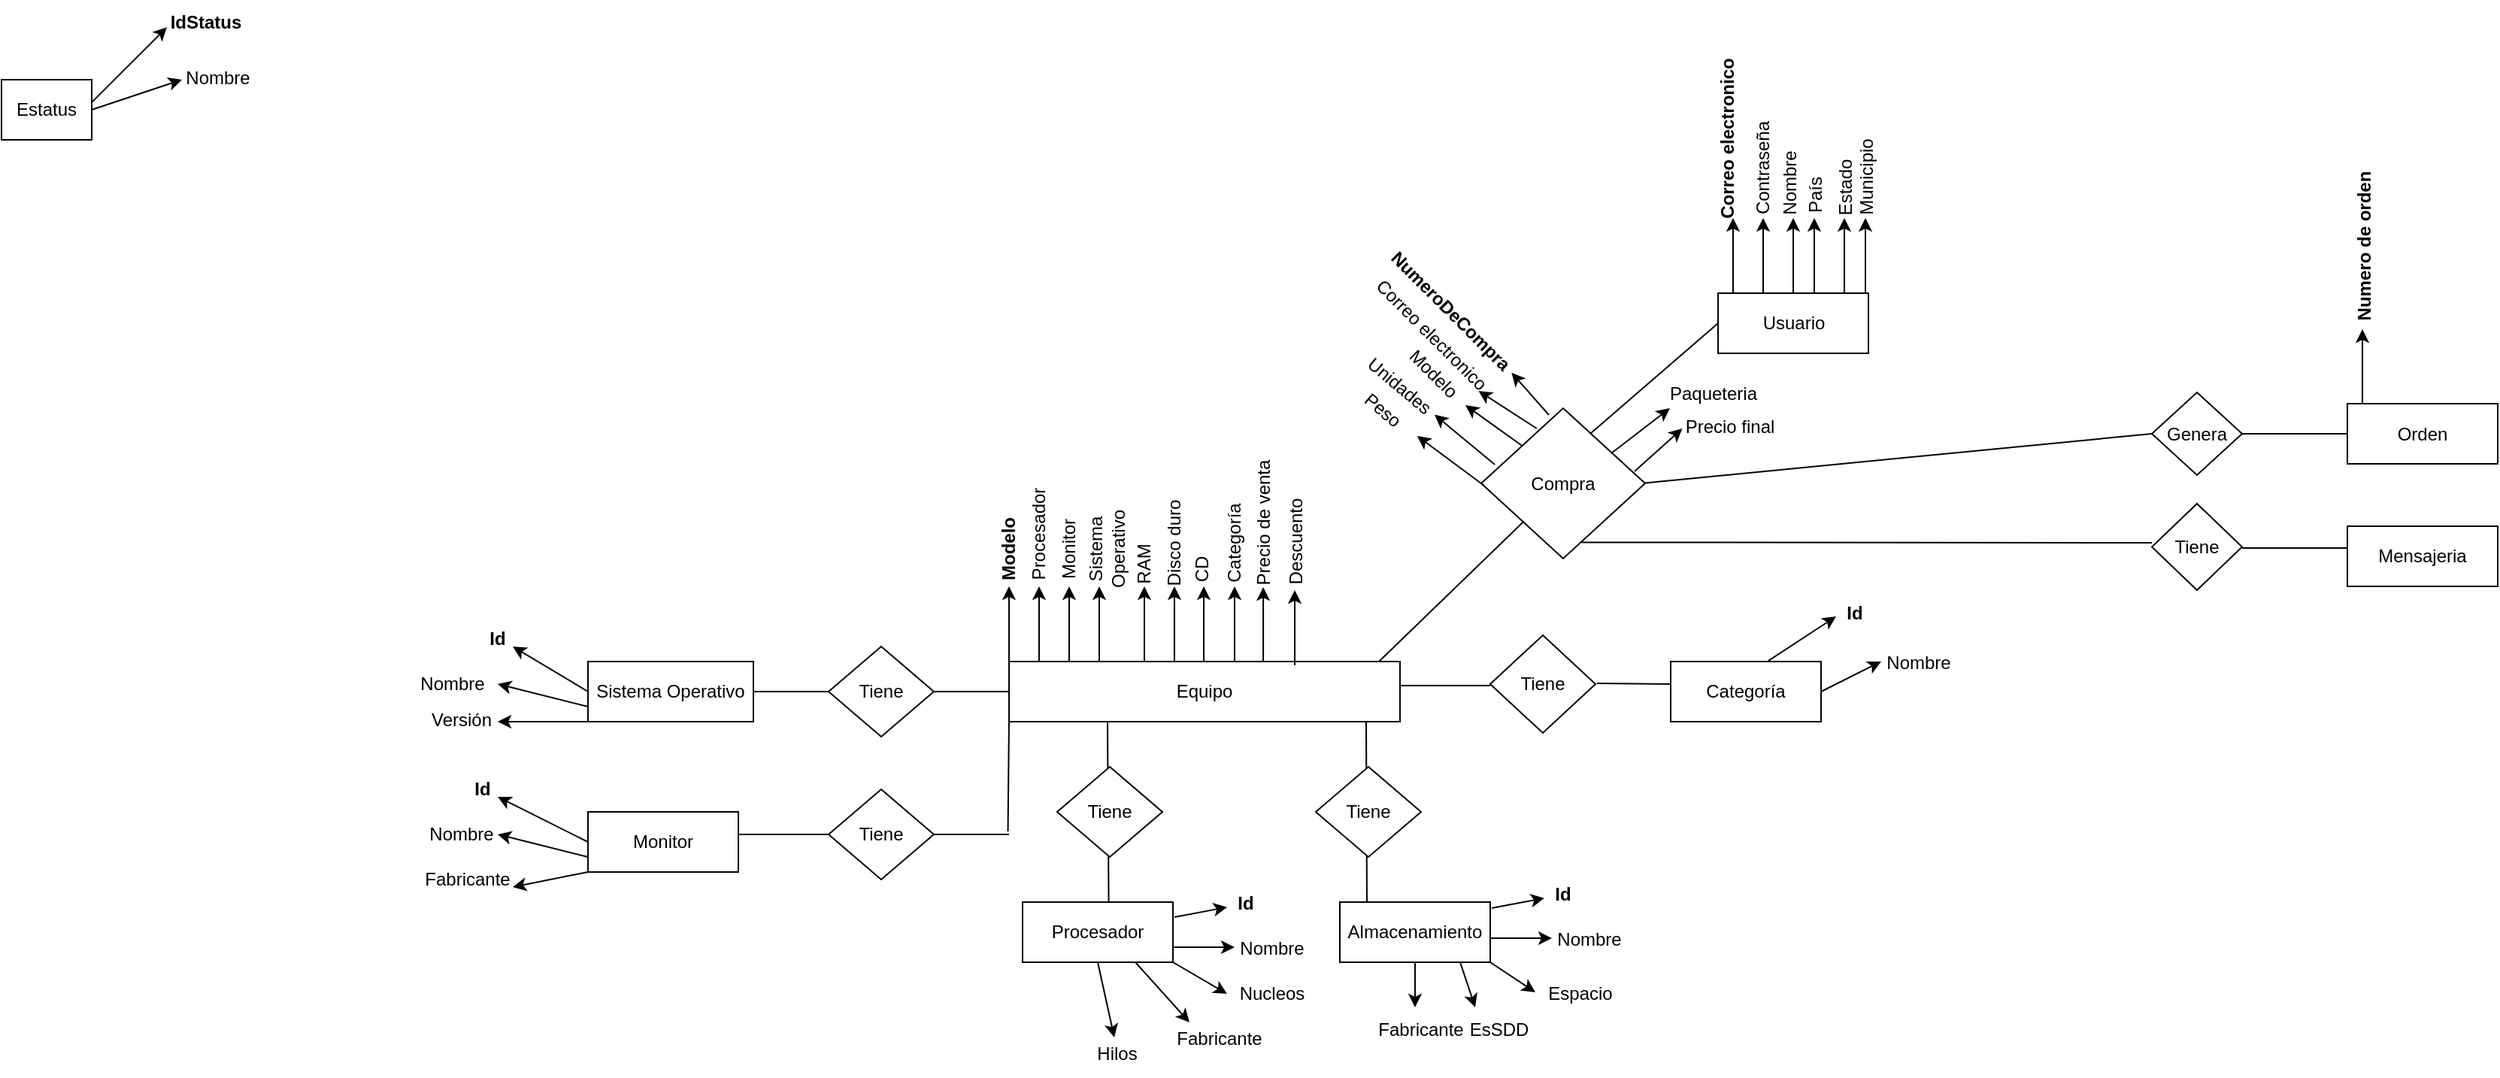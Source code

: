 <mxfile version="21.6.9" type="github">
  <diagram name="Página-1" id="P2A4Sfra9en7qMQ8whSB">
    <mxGraphModel dx="1699" dy="1650" grid="1" gridSize="10" guides="1" tooltips="1" connect="1" arrows="1" fold="1" page="1" pageScale="1" pageWidth="827" pageHeight="1169" math="0" shadow="0">
      <root>
        <mxCell id="0" />
        <mxCell id="1" parent="0" />
        <mxCell id="1OxhSHy_IJ5MPEiyYSiC-64" value="" style="endArrow=none;html=1;rounded=0;entryX=0;entryY=1;entryDx=0;entryDy=0;exitX=0.573;exitY=-0.01;exitDx=0;exitDy=0;exitPerimeter=0;" edge="1" parent="1" source="1OxhSHy_IJ5MPEiyYSiC-10">
          <mxGeometry relative="1" as="geometry">
            <mxPoint x="204.5" y="263" as="sourcePoint" />
            <mxPoint x="205.5" y="190" as="targetPoint" />
          </mxGeometry>
        </mxCell>
        <mxCell id="1OxhSHy_IJ5MPEiyYSiC-21" value="Tiene" style="rhombus;whiteSpace=wrap;html=1;" vertex="1" parent="1">
          <mxGeometry x="172" y="220" width="70" height="60" as="geometry" />
        </mxCell>
        <mxCell id="1OxhSHy_IJ5MPEiyYSiC-46" value="" style="line;strokeWidth=1;rotatable=0;dashed=0;labelPosition=right;align=left;verticalAlign=middle;spacingTop=0;spacingLeft=6;points=[];portConstraint=eastwest;" vertex="1" parent="1">
          <mxGeometry x="-40" y="260" width="180" height="10" as="geometry" />
        </mxCell>
        <mxCell id="1OxhSHy_IJ5MPEiyYSiC-36" value="" style="line;strokeWidth=1;rotatable=0;dashed=0;labelPosition=right;align=left;verticalAlign=middle;spacingTop=0;spacingLeft=6;points=[];portConstraint=eastwest;" vertex="1" parent="1">
          <mxGeometry x="-30" y="165" width="170" height="10" as="geometry" />
        </mxCell>
        <mxCell id="b9UUQTRulLSF2tCJGkN0-4" value="Tiene" style="rhombus;whiteSpace=wrap;html=1;" parent="1" vertex="1">
          <mxGeometry x="460" y="132.5" width="70" height="65" as="geometry" />
        </mxCell>
        <mxCell id="1OxhSHy_IJ5MPEiyYSiC-4" value="Equipo" style="whiteSpace=wrap;html=1;align=center;" vertex="1" parent="1">
          <mxGeometry x="140" y="150" width="260" height="40" as="geometry" />
        </mxCell>
        <mxCell id="1OxhSHy_IJ5MPEiyYSiC-7" value="" style="endArrow=classic;html=1;rounded=0;" edge="1" parent="1">
          <mxGeometry width="50" height="50" relative="1" as="geometry">
            <mxPoint x="140" y="150" as="sourcePoint" />
            <mxPoint x="140" y="100" as="targetPoint" />
          </mxGeometry>
        </mxCell>
        <mxCell id="1OxhSHy_IJ5MPEiyYSiC-8" value="Modelo" style="text;html=1;strokeColor=none;fillColor=none;align=center;verticalAlign=middle;whiteSpace=wrap;rounded=0;rotation=-90;fontStyle=1" vertex="1" parent="1">
          <mxGeometry x="110" y="60" width="60" height="30" as="geometry" />
        </mxCell>
        <mxCell id="1OxhSHy_IJ5MPEiyYSiC-10" value="Procesador" style="whiteSpace=wrap;html=1;align=center;" vertex="1" parent="1">
          <mxGeometry x="149" y="310" width="100" height="40" as="geometry" />
        </mxCell>
        <mxCell id="1OxhSHy_IJ5MPEiyYSiC-13" value="" style="endArrow=classic;html=1;rounded=0;" edge="1" parent="1" target="1OxhSHy_IJ5MPEiyYSiC-17">
          <mxGeometry width="50" height="50" relative="1" as="geometry">
            <mxPoint x="250" y="320" as="sourcePoint" />
            <mxPoint x="290" y="290" as="targetPoint" />
          </mxGeometry>
        </mxCell>
        <mxCell id="1OxhSHy_IJ5MPEiyYSiC-15" value="" style="endArrow=classic;html=1;rounded=0;" edge="1" parent="1">
          <mxGeometry width="50" height="50" relative="1" as="geometry">
            <mxPoint x="160" y="150" as="sourcePoint" />
            <mxPoint x="160" y="100" as="targetPoint" />
          </mxGeometry>
        </mxCell>
        <mxCell id="1OxhSHy_IJ5MPEiyYSiC-16" value="Procesador" style="text;html=1;strokeColor=none;fillColor=none;align=center;verticalAlign=middle;whiteSpace=wrap;rounded=0;rotation=-90;" vertex="1" parent="1">
          <mxGeometry x="130" y="50" width="60" height="30" as="geometry" />
        </mxCell>
        <mxCell id="1OxhSHy_IJ5MPEiyYSiC-17" value="Id" style="text;html=1;strokeColor=none;fillColor=none;align=center;verticalAlign=middle;whiteSpace=wrap;rounded=0;fontStyle=1" vertex="1" parent="1">
          <mxGeometry x="285" y="296" width="25" height="30" as="geometry" />
        </mxCell>
        <mxCell id="1OxhSHy_IJ5MPEiyYSiC-18" value="" style="endArrow=classic;html=1;rounded=0;exitX=1;exitY=0.75;exitDx=0;exitDy=0;" edge="1" parent="1" source="1OxhSHy_IJ5MPEiyYSiC-10">
          <mxGeometry width="50" height="50" relative="1" as="geometry">
            <mxPoint x="340" y="320" as="sourcePoint" />
            <mxPoint x="290" y="340" as="targetPoint" />
          </mxGeometry>
        </mxCell>
        <mxCell id="1OxhSHy_IJ5MPEiyYSiC-19" value="Nombre" style="text;html=1;strokeColor=none;fillColor=none;align=center;verticalAlign=middle;whiteSpace=wrap;rounded=0;" vertex="1" parent="1">
          <mxGeometry x="285" y="326" width="60" height="30" as="geometry" />
        </mxCell>
        <mxCell id="1OxhSHy_IJ5MPEiyYSiC-25" value="Sistema Operativo" style="whiteSpace=wrap;html=1;align=center;" vertex="1" parent="1">
          <mxGeometry x="-140" y="150" width="110" height="40" as="geometry" />
        </mxCell>
        <mxCell id="1OxhSHy_IJ5MPEiyYSiC-26" value="Tiene" style="rhombus;whiteSpace=wrap;html=1;" vertex="1" parent="1">
          <mxGeometry x="20" y="140" width="70" height="60" as="geometry" />
        </mxCell>
        <mxCell id="1OxhSHy_IJ5MPEiyYSiC-27" value="Tiene" style="rhombus;whiteSpace=wrap;html=1;" vertex="1" parent="1">
          <mxGeometry x="20" y="235" width="70" height="60" as="geometry" />
        </mxCell>
        <mxCell id="1OxhSHy_IJ5MPEiyYSiC-28" value="Monitor" style="whiteSpace=wrap;html=1;align=center;" vertex="1" parent="1">
          <mxGeometry x="-140" y="250" width="100" height="40" as="geometry" />
        </mxCell>
        <mxCell id="1OxhSHy_IJ5MPEiyYSiC-33" value="" style="endArrow=classic;html=1;rounded=0;exitX=0;exitY=0.5;exitDx=0;exitDy=0;" edge="1" parent="1" source="1OxhSHy_IJ5MPEiyYSiC-25">
          <mxGeometry width="50" height="50" relative="1" as="geometry">
            <mxPoint x="-200" y="180" as="sourcePoint" />
            <mxPoint x="-190" y="140" as="targetPoint" />
          </mxGeometry>
        </mxCell>
        <mxCell id="1OxhSHy_IJ5MPEiyYSiC-37" value="Id" style="text;html=1;strokeColor=none;fillColor=none;align=center;verticalAlign=middle;whiteSpace=wrap;rounded=0;fontStyle=1" vertex="1" parent="1">
          <mxGeometry x="-230" y="120" width="60" height="30" as="geometry" />
        </mxCell>
        <mxCell id="1OxhSHy_IJ5MPEiyYSiC-38" value="" style="endArrow=classic;html=1;rounded=0;exitX=0;exitY=0.75;exitDx=0;exitDy=0;entryX=1;entryY=0.5;entryDx=0;entryDy=0;" edge="1" parent="1" source="1OxhSHy_IJ5MPEiyYSiC-25" target="1OxhSHy_IJ5MPEiyYSiC-39">
          <mxGeometry width="50" height="50" relative="1" as="geometry">
            <mxPoint x="150" y="160" as="sourcePoint" />
            <mxPoint x="-200" y="170" as="targetPoint" />
          </mxGeometry>
        </mxCell>
        <mxCell id="1OxhSHy_IJ5MPEiyYSiC-39" value="Nombre" style="text;html=1;strokeColor=none;fillColor=none;align=center;verticalAlign=middle;whiteSpace=wrap;rounded=0;" vertex="1" parent="1">
          <mxGeometry x="-260" y="150" width="60" height="30" as="geometry" />
        </mxCell>
        <mxCell id="1OxhSHy_IJ5MPEiyYSiC-40" value="" style="endArrow=classic;html=1;rounded=0;exitX=0;exitY=1;exitDx=0;exitDy=0;" edge="1" parent="1" source="1OxhSHy_IJ5MPEiyYSiC-25">
          <mxGeometry width="50" height="50" relative="1" as="geometry">
            <mxPoint x="-150" y="190" as="sourcePoint" />
            <mxPoint x="-200" y="190" as="targetPoint" />
          </mxGeometry>
        </mxCell>
        <mxCell id="1OxhSHy_IJ5MPEiyYSiC-41" value="&lt;br&gt;Versión" style="text;html=1;strokeColor=none;fillColor=none;align=center;verticalAlign=middle;whiteSpace=wrap;rounded=0;" vertex="1" parent="1">
          <mxGeometry x="-254" y="166" width="60" height="30" as="geometry" />
        </mxCell>
        <mxCell id="1OxhSHy_IJ5MPEiyYSiC-47" value="" style="endArrow=none;html=1;rounded=0;entryX=0;entryY=1;entryDx=0;entryDy=0;exitX=0.996;exitY=0.295;exitDx=0;exitDy=0;exitPerimeter=0;" edge="1" parent="1" source="1OxhSHy_IJ5MPEiyYSiC-46" target="1OxhSHy_IJ5MPEiyYSiC-4">
          <mxGeometry relative="1" as="geometry">
            <mxPoint y="230" as="sourcePoint" />
            <mxPoint x="160" y="230" as="targetPoint" />
          </mxGeometry>
        </mxCell>
        <mxCell id="1OxhSHy_IJ5MPEiyYSiC-48" value="" style="endArrow=classic;html=1;rounded=0;exitX=0;exitY=0.5;exitDx=0;exitDy=0;" edge="1" parent="1" source="1OxhSHy_IJ5MPEiyYSiC-28">
          <mxGeometry width="50" height="50" relative="1" as="geometry">
            <mxPoint x="60" y="250" as="sourcePoint" />
            <mxPoint x="-200" y="240" as="targetPoint" />
          </mxGeometry>
        </mxCell>
        <mxCell id="1OxhSHy_IJ5MPEiyYSiC-49" value="Id" style="text;html=1;strokeColor=none;fillColor=none;align=center;verticalAlign=middle;whiteSpace=wrap;rounded=0;fontStyle=1" vertex="1" parent="1">
          <mxGeometry x="-240" y="220" width="60" height="30" as="geometry" />
        </mxCell>
        <mxCell id="1OxhSHy_IJ5MPEiyYSiC-50" value="" style="endArrow=classic;html=1;rounded=0;exitX=0;exitY=0.75;exitDx=0;exitDy=0;entryX=1;entryY=0.5;entryDx=0;entryDy=0;" edge="1" parent="1">
          <mxGeometry width="50" height="50" relative="1" as="geometry">
            <mxPoint x="-140" y="280" as="sourcePoint" />
            <mxPoint x="-200" y="265" as="targetPoint" />
          </mxGeometry>
        </mxCell>
        <mxCell id="1OxhSHy_IJ5MPEiyYSiC-51" value="Nombre" style="text;html=1;strokeColor=none;fillColor=none;align=center;verticalAlign=middle;whiteSpace=wrap;rounded=0;" vertex="1" parent="1">
          <mxGeometry x="-254" y="250" width="60" height="30" as="geometry" />
        </mxCell>
        <mxCell id="1OxhSHy_IJ5MPEiyYSiC-52" value="" style="endArrow=classic;html=1;rounded=0;exitX=0;exitY=1;exitDx=0;exitDy=0;" edge="1" parent="1" source="1OxhSHy_IJ5MPEiyYSiC-28">
          <mxGeometry width="50" height="50" relative="1" as="geometry">
            <mxPoint x="-150" y="290" as="sourcePoint" />
            <mxPoint x="-190" y="300" as="targetPoint" />
          </mxGeometry>
        </mxCell>
        <mxCell id="1OxhSHy_IJ5MPEiyYSiC-53" value="Fabricante" style="text;html=1;strokeColor=none;fillColor=none;align=center;verticalAlign=middle;whiteSpace=wrap;rounded=0;" vertex="1" parent="1">
          <mxGeometry x="-250" y="280" width="60" height="30" as="geometry" />
        </mxCell>
        <mxCell id="1OxhSHy_IJ5MPEiyYSiC-54" value="" style="endArrow=classic;html=1;rounded=0;" edge="1" parent="1">
          <mxGeometry width="50" height="50" relative="1" as="geometry">
            <mxPoint x="180" y="150" as="sourcePoint" />
            <mxPoint x="180" y="100" as="targetPoint" />
          </mxGeometry>
        </mxCell>
        <mxCell id="1OxhSHy_IJ5MPEiyYSiC-55" value="" style="endArrow=classic;html=1;rounded=0;" edge="1" parent="1">
          <mxGeometry width="50" height="50" relative="1" as="geometry">
            <mxPoint x="200" y="150" as="sourcePoint" />
            <mxPoint x="200" y="100" as="targetPoint" />
          </mxGeometry>
        </mxCell>
        <mxCell id="1OxhSHy_IJ5MPEiyYSiC-56" value="Sistema Operativo" style="text;html=1;strokeColor=none;fillColor=none;align=center;verticalAlign=middle;whiteSpace=wrap;rounded=0;rotation=-90;" vertex="1" parent="1">
          <mxGeometry x="175" y="60" width="60" height="30" as="geometry" />
        </mxCell>
        <mxCell id="1OxhSHy_IJ5MPEiyYSiC-57" value="Monitor" style="text;html=1;strokeColor=none;fillColor=none;align=center;verticalAlign=middle;whiteSpace=wrap;rounded=0;rotation=-90;" vertex="1" parent="1">
          <mxGeometry x="150" y="60" width="60" height="30" as="geometry" />
        </mxCell>
        <mxCell id="1OxhSHy_IJ5MPEiyYSiC-58" value="" style="endArrow=classic;html=1;rounded=0;" edge="1" parent="1">
          <mxGeometry width="50" height="50" relative="1" as="geometry">
            <mxPoint x="230" y="150" as="sourcePoint" />
            <mxPoint x="230" y="100" as="targetPoint" />
          </mxGeometry>
        </mxCell>
        <mxCell id="1OxhSHy_IJ5MPEiyYSiC-59" value="RAM" style="text;html=1;strokeColor=none;fillColor=none;align=center;verticalAlign=middle;whiteSpace=wrap;rounded=0;rotation=-90;" vertex="1" parent="1">
          <mxGeometry x="200" y="70" width="60" height="30" as="geometry" />
        </mxCell>
        <mxCell id="1OxhSHy_IJ5MPEiyYSiC-65" value="" style="endArrow=classic;html=1;rounded=0;exitX=1;exitY=1;exitDx=0;exitDy=0;entryX=0;entryY=0.5;entryDx=0;entryDy=0;" edge="1" parent="1" source="1OxhSHy_IJ5MPEiyYSiC-10" target="1OxhSHy_IJ5MPEiyYSiC-66">
          <mxGeometry width="50" height="50" relative="1" as="geometry">
            <mxPoint x="180" y="330" as="sourcePoint" />
            <mxPoint x="280" y="390" as="targetPoint" />
          </mxGeometry>
        </mxCell>
        <mxCell id="1OxhSHy_IJ5MPEiyYSiC-66" value="Nucleos" style="text;html=1;strokeColor=none;fillColor=none;align=center;verticalAlign=middle;whiteSpace=wrap;rounded=0;" vertex="1" parent="1">
          <mxGeometry x="285" y="356" width="60" height="30" as="geometry" />
        </mxCell>
        <mxCell id="1OxhSHy_IJ5MPEiyYSiC-68" value="" style="endArrow=classic;html=1;rounded=0;exitX=0.75;exitY=1;exitDx=0;exitDy=0;" edge="1" parent="1" source="1OxhSHy_IJ5MPEiyYSiC-10">
          <mxGeometry width="50" height="50" relative="1" as="geometry">
            <mxPoint x="180" y="330" as="sourcePoint" />
            <mxPoint x="260" y="390" as="targetPoint" />
          </mxGeometry>
        </mxCell>
        <mxCell id="1OxhSHy_IJ5MPEiyYSiC-69" value="Fabricante" style="text;html=1;strokeColor=none;fillColor=none;align=center;verticalAlign=middle;whiteSpace=wrap;rounded=0;" vertex="1" parent="1">
          <mxGeometry x="250" y="386" width="60" height="30" as="geometry" />
        </mxCell>
        <mxCell id="1OxhSHy_IJ5MPEiyYSiC-72" value="" style="endArrow=classic;html=1;rounded=0;exitX=0.5;exitY=1;exitDx=0;exitDy=0;" edge="1" parent="1" source="1OxhSHy_IJ5MPEiyYSiC-10">
          <mxGeometry width="50" height="50" relative="1" as="geometry">
            <mxPoint x="180" y="330" as="sourcePoint" />
            <mxPoint x="210" y="400" as="targetPoint" />
          </mxGeometry>
        </mxCell>
        <mxCell id="1OxhSHy_IJ5MPEiyYSiC-73" value="Hilos" style="text;html=1;strokeColor=none;fillColor=none;align=center;verticalAlign=middle;whiteSpace=wrap;rounded=0;" vertex="1" parent="1">
          <mxGeometry x="182" y="396" width="60" height="30" as="geometry" />
        </mxCell>
        <mxCell id="1OxhSHy_IJ5MPEiyYSiC-74" value="" style="endArrow=classic;html=1;rounded=0;" edge="1" parent="1">
          <mxGeometry width="50" height="50" relative="1" as="geometry">
            <mxPoint x="250" y="150" as="sourcePoint" />
            <mxPoint x="250" y="100" as="targetPoint" />
          </mxGeometry>
        </mxCell>
        <mxCell id="1OxhSHy_IJ5MPEiyYSiC-75" value="Disco duro" style="text;html=1;strokeColor=none;fillColor=none;align=center;verticalAlign=middle;whiteSpace=wrap;rounded=0;rotation=-90;" vertex="1" parent="1">
          <mxGeometry x="220" y="56" width="60" height="30" as="geometry" />
        </mxCell>
        <mxCell id="1OxhSHy_IJ5MPEiyYSiC-76" value="" style="endArrow=none;html=1;rounded=0;entryX=0;entryY=1;entryDx=0;entryDy=0;exitX=0.573;exitY=-0.01;exitDx=0;exitDy=0;exitPerimeter=0;" edge="1" parent="1">
          <mxGeometry relative="1" as="geometry">
            <mxPoint x="378" y="310" as="sourcePoint" />
            <mxPoint x="377.5" y="190" as="targetPoint" />
          </mxGeometry>
        </mxCell>
        <mxCell id="1OxhSHy_IJ5MPEiyYSiC-77" value="Tiene" style="rhombus;whiteSpace=wrap;html=1;" vertex="1" parent="1">
          <mxGeometry x="344" y="220" width="70" height="60" as="geometry" />
        </mxCell>
        <mxCell id="1OxhSHy_IJ5MPEiyYSiC-79" value="Almacenamiento" style="whiteSpace=wrap;html=1;align=center;" vertex="1" parent="1">
          <mxGeometry x="360" y="310" width="100" height="40" as="geometry" />
        </mxCell>
        <mxCell id="1OxhSHy_IJ5MPEiyYSiC-85" value="" style="endArrow=classic;html=1;rounded=0;" edge="1" parent="1" target="1OxhSHy_IJ5MPEiyYSiC-86">
          <mxGeometry width="50" height="50" relative="1" as="geometry">
            <mxPoint x="461" y="314" as="sourcePoint" />
            <mxPoint x="501" y="284" as="targetPoint" />
          </mxGeometry>
        </mxCell>
        <mxCell id="1OxhSHy_IJ5MPEiyYSiC-86" value="Id" style="text;html=1;strokeColor=none;fillColor=none;align=center;verticalAlign=middle;whiteSpace=wrap;rounded=0;fontStyle=1" vertex="1" parent="1">
          <mxGeometry x="496" y="290" width="25" height="30" as="geometry" />
        </mxCell>
        <mxCell id="1OxhSHy_IJ5MPEiyYSiC-87" value="" style="endArrow=classic;html=1;rounded=0;exitX=1;exitY=0.75;exitDx=0;exitDy=0;" edge="1" parent="1">
          <mxGeometry width="50" height="50" relative="1" as="geometry">
            <mxPoint x="460" y="334" as="sourcePoint" />
            <mxPoint x="501" y="334" as="targetPoint" />
          </mxGeometry>
        </mxCell>
        <mxCell id="1OxhSHy_IJ5MPEiyYSiC-88" value="Nombre" style="text;html=1;strokeColor=none;fillColor=none;align=center;verticalAlign=middle;whiteSpace=wrap;rounded=0;" vertex="1" parent="1">
          <mxGeometry x="496" y="320" width="60" height="30" as="geometry" />
        </mxCell>
        <mxCell id="1OxhSHy_IJ5MPEiyYSiC-89" value="" style="endArrow=classic;html=1;rounded=0;exitX=1;exitY=1;exitDx=0;exitDy=0;" edge="1" parent="1" source="1OxhSHy_IJ5MPEiyYSiC-79">
          <mxGeometry width="50" height="50" relative="1" as="geometry">
            <mxPoint x="470" y="344" as="sourcePoint" />
            <mxPoint x="490" y="370" as="targetPoint" />
          </mxGeometry>
        </mxCell>
        <mxCell id="1OxhSHy_IJ5MPEiyYSiC-90" value="Espacio" style="text;html=1;strokeColor=none;fillColor=none;align=center;verticalAlign=middle;whiteSpace=wrap;rounded=0;" vertex="1" parent="1">
          <mxGeometry x="490" y="356" width="60" height="30" as="geometry" />
        </mxCell>
        <mxCell id="1OxhSHy_IJ5MPEiyYSiC-92" value="" style="endArrow=classic;html=1;rounded=0;" edge="1" parent="1">
          <mxGeometry width="50" height="50" relative="1" as="geometry">
            <mxPoint x="440" y="350" as="sourcePoint" />
            <mxPoint x="450" y="380" as="targetPoint" />
          </mxGeometry>
        </mxCell>
        <mxCell id="1OxhSHy_IJ5MPEiyYSiC-93" value="EsSDD" style="text;html=1;strokeColor=none;fillColor=none;align=center;verticalAlign=middle;whiteSpace=wrap;rounded=0;" vertex="1" parent="1">
          <mxGeometry x="436" y="380" width="60" height="30" as="geometry" />
        </mxCell>
        <mxCell id="1OxhSHy_IJ5MPEiyYSiC-94" value="" style="endArrow=classic;html=1;rounded=0;exitX=0.5;exitY=1;exitDx=0;exitDy=0;" edge="1" parent="1" source="1OxhSHy_IJ5MPEiyYSiC-79">
          <mxGeometry width="50" height="50" relative="1" as="geometry">
            <mxPoint x="450" y="360" as="sourcePoint" />
            <mxPoint x="410" y="380" as="targetPoint" />
          </mxGeometry>
        </mxCell>
        <mxCell id="1OxhSHy_IJ5MPEiyYSiC-95" value="Fabricante" style="text;html=1;strokeColor=none;fillColor=none;align=center;verticalAlign=middle;whiteSpace=wrap;rounded=0;" vertex="1" parent="1">
          <mxGeometry x="384" y="380" width="60" height="30" as="geometry" />
        </mxCell>
        <mxCell id="1OxhSHy_IJ5MPEiyYSiC-96" value="" style="endArrow=classic;html=1;rounded=0;" edge="1" parent="1">
          <mxGeometry width="50" height="50" relative="1" as="geometry">
            <mxPoint x="269.52" y="150" as="sourcePoint" />
            <mxPoint x="269.52" y="100" as="targetPoint" />
          </mxGeometry>
        </mxCell>
        <mxCell id="1OxhSHy_IJ5MPEiyYSiC-97" value="CD" style="text;html=1;strokeColor=none;fillColor=none;align=center;verticalAlign=middle;whiteSpace=wrap;rounded=0;rotation=-90;" vertex="1" parent="1">
          <mxGeometry x="238.5" y="81.5" width="60" height="15" as="geometry" />
        </mxCell>
        <mxCell id="1OxhSHy_IJ5MPEiyYSiC-99" value="" style="endArrow=none;html=1;rounded=0;" edge="1" parent="1">
          <mxGeometry width="50" height="50" relative="1" as="geometry">
            <mxPoint x="400" y="166" as="sourcePoint" />
            <mxPoint x="460" y="166" as="targetPoint" />
          </mxGeometry>
        </mxCell>
        <mxCell id="1OxhSHy_IJ5MPEiyYSiC-105" value="" style="endArrow=none;html=1;rounded=0;" edge="1" parent="1">
          <mxGeometry width="50" height="50" relative="1" as="geometry">
            <mxPoint x="531" y="164.52" as="sourcePoint" />
            <mxPoint x="580" y="165" as="targetPoint" />
          </mxGeometry>
        </mxCell>
        <mxCell id="1OxhSHy_IJ5MPEiyYSiC-106" value="Categoría" style="whiteSpace=wrap;html=1;align=center;" vertex="1" parent="1">
          <mxGeometry x="580" y="150" width="100" height="40" as="geometry" />
        </mxCell>
        <mxCell id="1OxhSHy_IJ5MPEiyYSiC-107" value="" style="endArrow=classic;html=1;rounded=0;exitX=0.649;exitY=-0.01;exitDx=0;exitDy=0;exitPerimeter=0;" edge="1" parent="1" source="1OxhSHy_IJ5MPEiyYSiC-106">
          <mxGeometry width="50" height="50" relative="1" as="geometry">
            <mxPoint x="640" y="200" as="sourcePoint" />
            <mxPoint x="690" y="120" as="targetPoint" />
          </mxGeometry>
        </mxCell>
        <mxCell id="1OxhSHy_IJ5MPEiyYSiC-108" value="Id" style="text;html=1;strokeColor=none;fillColor=none;align=center;verticalAlign=middle;whiteSpace=wrap;rounded=0;fontStyle=1" vertex="1" parent="1">
          <mxGeometry x="690" y="102.5" width="25" height="30" as="geometry" />
        </mxCell>
        <mxCell id="1OxhSHy_IJ5MPEiyYSiC-109" value="" style="endArrow=classic;html=1;rounded=0;exitX=1;exitY=0.5;exitDx=0;exitDy=0;" edge="1" parent="1" source="1OxhSHy_IJ5MPEiyYSiC-106">
          <mxGeometry width="50" height="50" relative="1" as="geometry">
            <mxPoint x="640" y="200" as="sourcePoint" />
            <mxPoint x="720" y="150" as="targetPoint" />
          </mxGeometry>
        </mxCell>
        <mxCell id="1OxhSHy_IJ5MPEiyYSiC-110" value="Nombre" style="text;html=1;strokeColor=none;fillColor=none;align=center;verticalAlign=middle;whiteSpace=wrap;rounded=0;" vertex="1" parent="1">
          <mxGeometry x="715" y="136" width="60" height="30" as="geometry" />
        </mxCell>
        <mxCell id="1OxhSHy_IJ5MPEiyYSiC-111" value="" style="endArrow=classic;html=1;rounded=0;" edge="1" parent="1">
          <mxGeometry width="50" height="50" relative="1" as="geometry">
            <mxPoint x="290" y="150" as="sourcePoint" />
            <mxPoint x="290" y="100" as="targetPoint" />
          </mxGeometry>
        </mxCell>
        <mxCell id="1OxhSHy_IJ5MPEiyYSiC-112" value="Categoría" style="text;html=1;strokeColor=none;fillColor=none;align=center;verticalAlign=middle;whiteSpace=wrap;rounded=0;rotation=-90;" vertex="1" parent="1">
          <mxGeometry x="260" y="61" width="60" height="20" as="geometry" />
        </mxCell>
        <mxCell id="1OxhSHy_IJ5MPEiyYSiC-115" value="" style="endArrow=classic;html=1;rounded=0;" edge="1" parent="1">
          <mxGeometry width="50" height="50" relative="1" as="geometry">
            <mxPoint x="309.05" y="150.5" as="sourcePoint" />
            <mxPoint x="309.05" y="100.5" as="targetPoint" />
          </mxGeometry>
        </mxCell>
        <mxCell id="1OxhSHy_IJ5MPEiyYSiC-116" value="Precio de venta&lt;br&gt;" style="text;html=1;strokeColor=none;fillColor=none;align=center;verticalAlign=middle;whiteSpace=wrap;rounded=0;rotation=-90;" vertex="1" parent="1">
          <mxGeometry x="265" y="47.5" width="88" height="20" as="geometry" />
        </mxCell>
        <mxCell id="1OxhSHy_IJ5MPEiyYSiC-117" value="Compra" style="rhombus;whiteSpace=wrap;html=1;" vertex="1" parent="1">
          <mxGeometry x="454" y="-18.5" width="109" height="100" as="geometry" />
        </mxCell>
        <mxCell id="1OxhSHy_IJ5MPEiyYSiC-118" value="" style="endArrow=none;html=1;rounded=0;" edge="1" parent="1" target="1OxhSHy_IJ5MPEiyYSiC-117">
          <mxGeometry width="50" height="50" relative="1" as="geometry">
            <mxPoint x="386" y="150" as="sourcePoint" />
            <mxPoint x="470" y="60" as="targetPoint" />
          </mxGeometry>
        </mxCell>
        <mxCell id="1OxhSHy_IJ5MPEiyYSiC-119" value="" style="endArrow=none;html=1;rounded=0;exitX=0.665;exitY=0.17;exitDx=0;exitDy=0;exitPerimeter=0;entryX=0;entryY=0.5;entryDx=0;entryDy=0;" edge="1" parent="1" source="1OxhSHy_IJ5MPEiyYSiC-117" target="1OxhSHy_IJ5MPEiyYSiC-120">
          <mxGeometry width="50" height="50" relative="1" as="geometry">
            <mxPoint x="496" y="20" as="sourcePoint" />
            <mxPoint x="580" y="-70" as="targetPoint" />
          </mxGeometry>
        </mxCell>
        <mxCell id="1OxhSHy_IJ5MPEiyYSiC-120" value="Usuario" style="whiteSpace=wrap;html=1;align=center;" vertex="1" parent="1">
          <mxGeometry x="611.5" y="-95" width="100" height="40" as="geometry" />
        </mxCell>
        <mxCell id="1OxhSHy_IJ5MPEiyYSiC-121" value="" style="endArrow=classic;html=1;rounded=0;" edge="1" parent="1">
          <mxGeometry width="50" height="50" relative="1" as="geometry">
            <mxPoint x="330" y="152.5" as="sourcePoint" />
            <mxPoint x="330" y="102.5" as="targetPoint" />
          </mxGeometry>
        </mxCell>
        <mxCell id="1OxhSHy_IJ5MPEiyYSiC-122" value="Descuento" style="text;html=1;strokeColor=none;fillColor=none;align=center;verticalAlign=middle;whiteSpace=wrap;rounded=0;rotation=-90;" vertex="1" parent="1">
          <mxGeometry x="287" y="60" width="88" height="20" as="geometry" />
        </mxCell>
        <mxCell id="1OxhSHy_IJ5MPEiyYSiC-123" value="" style="endArrow=classic;html=1;rounded=0;" edge="1" parent="1">
          <mxGeometry width="50" height="50" relative="1" as="geometry">
            <mxPoint x="621.5" y="-95" as="sourcePoint" />
            <mxPoint x="621.5" y="-145" as="targetPoint" />
          </mxGeometry>
        </mxCell>
        <mxCell id="1OxhSHy_IJ5MPEiyYSiC-124" value="Correo electronico" style="text;html=1;strokeColor=none;fillColor=none;align=center;verticalAlign=middle;whiteSpace=wrap;rounded=0;rotation=-90;fontStyle=1" vertex="1" parent="1">
          <mxGeometry x="556" y="-211.5" width="124" height="27" as="geometry" />
        </mxCell>
        <mxCell id="1OxhSHy_IJ5MPEiyYSiC-125" value="" style="endArrow=classic;html=1;rounded=0;" edge="1" parent="1">
          <mxGeometry width="50" height="50" relative="1" as="geometry">
            <mxPoint x="641.5" y="-95" as="sourcePoint" />
            <mxPoint x="641.5" y="-145" as="targetPoint" />
          </mxGeometry>
        </mxCell>
        <mxCell id="1OxhSHy_IJ5MPEiyYSiC-126" value="Contraseña" style="text;html=1;strokeColor=none;fillColor=none;align=center;verticalAlign=middle;whiteSpace=wrap;rounded=0;rotation=-90;" vertex="1" parent="1">
          <mxGeometry x="579.5" y="-188" width="124" height="20" as="geometry" />
        </mxCell>
        <mxCell id="1OxhSHy_IJ5MPEiyYSiC-128" value="" style="endArrow=classic;html=1;rounded=0;exitX=0;exitY=0;exitDx=0;exitDy=0;entryX=1;entryY=0.5;entryDx=0;entryDy=0;" edge="1" parent="1" source="1OxhSHy_IJ5MPEiyYSiC-117" target="1OxhSHy_IJ5MPEiyYSiC-129">
          <mxGeometry width="50" height="50" relative="1" as="geometry">
            <mxPoint x="456.78" y="36.18" as="sourcePoint" />
            <mxPoint x="412" y="2" as="targetPoint" />
          </mxGeometry>
        </mxCell>
        <mxCell id="1OxhSHy_IJ5MPEiyYSiC-129" value="Modelo" style="text;html=1;strokeColor=none;fillColor=none;align=center;verticalAlign=middle;whiteSpace=wrap;rounded=0;rotation=45;fontStyle=0" vertex="1" parent="1">
          <mxGeometry x="393.12" y="-53.61" width="59" height="24.43" as="geometry" />
        </mxCell>
        <mxCell id="1OxhSHy_IJ5MPEiyYSiC-130" value="" style="endArrow=classic;html=1;rounded=0;exitX=0.339;exitY=0.135;exitDx=0;exitDy=0;exitPerimeter=0;" edge="1" parent="1" source="1OxhSHy_IJ5MPEiyYSiC-117">
          <mxGeometry width="50" height="50" relative="1" as="geometry">
            <mxPoint x="480" as="sourcePoint" />
            <mxPoint x="452.22" y="-30" as="targetPoint" />
          </mxGeometry>
        </mxCell>
        <mxCell id="1OxhSHy_IJ5MPEiyYSiC-131" value="Correo electronico" style="text;html=1;strokeColor=none;fillColor=none;align=center;verticalAlign=middle;whiteSpace=wrap;rounded=0;rotation=45;fontStyle=0" vertex="1" parent="1">
          <mxGeometry x="360" y="-80" width="122" height="25.92" as="geometry" />
        </mxCell>
        <mxCell id="1OxhSHy_IJ5MPEiyYSiC-133" value="Unidades" style="text;html=1;strokeColor=none;fillColor=none;align=center;verticalAlign=middle;whiteSpace=wrap;rounded=0;rotation=40;" vertex="1" parent="1">
          <mxGeometry x="370" y="-48.5" width="60" height="30" as="geometry" />
        </mxCell>
        <mxCell id="1OxhSHy_IJ5MPEiyYSiC-135" value="" style="endArrow=classic;html=1;rounded=0;" edge="1" parent="1">
          <mxGeometry width="50" height="50" relative="1" as="geometry">
            <mxPoint x="661.5" y="-95" as="sourcePoint" />
            <mxPoint x="661.5" y="-145" as="targetPoint" />
          </mxGeometry>
        </mxCell>
        <mxCell id="1OxhSHy_IJ5MPEiyYSiC-136" value="Nombre" style="text;html=1;strokeColor=none;fillColor=none;align=center;verticalAlign=middle;whiteSpace=wrap;rounded=0;rotation=-90;" vertex="1" parent="1">
          <mxGeometry x="623.5" y="-178" width="72" height="20" as="geometry" />
        </mxCell>
        <mxCell id="1OxhSHy_IJ5MPEiyYSiC-141" value="" style="endArrow=classic;html=1;rounded=0;" edge="1" parent="1">
          <mxGeometry width="50" height="50" relative="1" as="geometry">
            <mxPoint x="675.5" y="-95" as="sourcePoint" />
            <mxPoint x="675.5" y="-145" as="targetPoint" />
          </mxGeometry>
        </mxCell>
        <mxCell id="1OxhSHy_IJ5MPEiyYSiC-142" value="País" style="text;html=1;strokeColor=none;fillColor=none;align=center;verticalAlign=middle;whiteSpace=wrap;rounded=0;rotation=-90;" vertex="1" parent="1">
          <mxGeometry x="640.5" y="-170" width="72" height="20" as="geometry" />
        </mxCell>
        <mxCell id="1OxhSHy_IJ5MPEiyYSiC-145" value="" style="endArrow=classic;html=1;rounded=0;" edge="1" parent="1">
          <mxGeometry width="50" height="50" relative="1" as="geometry">
            <mxPoint x="695.5" y="-95" as="sourcePoint" />
            <mxPoint x="695.5" y="-145" as="targetPoint" />
          </mxGeometry>
        </mxCell>
        <mxCell id="1OxhSHy_IJ5MPEiyYSiC-146" value="Estado" style="text;html=1;strokeColor=none;fillColor=none;align=center;verticalAlign=middle;whiteSpace=wrap;rounded=0;rotation=-90;" vertex="1" parent="1">
          <mxGeometry x="660.5" y="-175" width="72" height="20" as="geometry" />
        </mxCell>
        <mxCell id="1OxhSHy_IJ5MPEiyYSiC-147" value="" style="endArrow=classic;html=1;rounded=0;" edge="1" parent="1">
          <mxGeometry width="50" height="50" relative="1" as="geometry">
            <mxPoint x="709.5" y="-95" as="sourcePoint" />
            <mxPoint x="709.5" y="-145" as="targetPoint" />
          </mxGeometry>
        </mxCell>
        <mxCell id="1OxhSHy_IJ5MPEiyYSiC-148" value="Municipio" style="text;html=1;strokeColor=none;fillColor=none;align=center;verticalAlign=middle;whiteSpace=wrap;rounded=0;rotation=-90;" vertex="1" parent="1">
          <mxGeometry x="674.5" y="-182" width="72" height="20" as="geometry" />
        </mxCell>
        <mxCell id="1OxhSHy_IJ5MPEiyYSiC-158" value="Estatus" style="whiteSpace=wrap;html=1;align=center;" vertex="1" parent="1">
          <mxGeometry x="-530" y="-237" width="60" height="40" as="geometry" />
        </mxCell>
        <mxCell id="1OxhSHy_IJ5MPEiyYSiC-159" value="" style="endArrow=classic;html=1;rounded=0;" edge="1" parent="1">
          <mxGeometry width="50" height="50" relative="1" as="geometry">
            <mxPoint x="-470" y="-221.92" as="sourcePoint" />
            <mxPoint x="-420" y="-271.92" as="targetPoint" />
          </mxGeometry>
        </mxCell>
        <mxCell id="1OxhSHy_IJ5MPEiyYSiC-160" value="IdStatus" style="text;html=1;strokeColor=none;fillColor=none;align=center;verticalAlign=middle;whiteSpace=wrap;rounded=0;fontStyle=1" vertex="1" parent="1">
          <mxGeometry x="-424" y="-290" width="60" height="30" as="geometry" />
        </mxCell>
        <mxCell id="1OxhSHy_IJ5MPEiyYSiC-161" value="" style="endArrow=classic;html=1;rounded=0;exitX=1;exitY=0.5;exitDx=0;exitDy=0;" edge="1" parent="1" source="1OxhSHy_IJ5MPEiyYSiC-158">
          <mxGeometry width="50" height="50" relative="1" as="geometry">
            <mxPoint x="-480" y="-147" as="sourcePoint" />
            <mxPoint x="-410" y="-237" as="targetPoint" />
          </mxGeometry>
        </mxCell>
        <mxCell id="1OxhSHy_IJ5MPEiyYSiC-162" value="Nombre" style="text;html=1;strokeColor=none;fillColor=none;align=center;verticalAlign=middle;whiteSpace=wrap;rounded=0;" vertex="1" parent="1">
          <mxGeometry x="-416" y="-253" width="60" height="30" as="geometry" />
        </mxCell>
        <mxCell id="1OxhSHy_IJ5MPEiyYSiC-164" value="" style="endArrow=classic;html=1;rounded=0;" edge="1" parent="1">
          <mxGeometry width="50" height="50" relative="1" as="geometry">
            <mxPoint x="540.5" y="11.5" as="sourcePoint" />
            <mxPoint x="579.5" y="-18.5" as="targetPoint" />
          </mxGeometry>
        </mxCell>
        <mxCell id="1OxhSHy_IJ5MPEiyYSiC-165" value="Paqueteria" style="text;html=1;strokeColor=none;fillColor=none;align=center;verticalAlign=middle;whiteSpace=wrap;rounded=0;" vertex="1" parent="1">
          <mxGeometry x="563" y="-38.5" width="91" height="20" as="geometry" />
        </mxCell>
        <mxCell id="1OxhSHy_IJ5MPEiyYSiC-167" value="Peso" style="text;html=1;strokeColor=none;fillColor=none;align=center;verticalAlign=middle;whiteSpace=wrap;rounded=0;rotation=40;" vertex="1" parent="1">
          <mxGeometry x="360" y="-29" width="57" height="24" as="geometry" />
        </mxCell>
        <mxCell id="1OxhSHy_IJ5MPEiyYSiC-176" value="" style="endArrow=classic;html=1;rounded=0;exitX=0.413;exitY=0.045;exitDx=0;exitDy=0;exitPerimeter=0;entryX=1;entryY=0.5;entryDx=0;entryDy=0;" edge="1" parent="1" source="1OxhSHy_IJ5MPEiyYSiC-117" target="1OxhSHy_IJ5MPEiyYSiC-177">
          <mxGeometry width="50" height="50" relative="1" as="geometry">
            <mxPoint x="610" y="-10" as="sourcePoint" />
            <mxPoint x="470" y="-50" as="targetPoint" />
          </mxGeometry>
        </mxCell>
        <mxCell id="1OxhSHy_IJ5MPEiyYSiC-177" value="NumeroDeCompra" style="text;html=1;strokeColor=none;fillColor=none;align=center;verticalAlign=middle;whiteSpace=wrap;rounded=0;rotation=45;fontStyle=1" vertex="1" parent="1">
          <mxGeometry x="376.03" y="-97.79" width="115" height="30" as="geometry" />
        </mxCell>
        <mxCell id="1OxhSHy_IJ5MPEiyYSiC-183" value="" style="endArrow=classic;html=1;rounded=0;exitX=1;exitY=1;exitDx=0;exitDy=0;entryX=0;entryY=0.25;entryDx=0;entryDy=0;" edge="1" parent="1">
          <mxGeometry width="50" height="50" relative="1" as="geometry">
            <mxPoint x="556" y="23.5" as="sourcePoint" />
            <mxPoint x="587.75" y="-5.0" as="targetPoint" />
          </mxGeometry>
        </mxCell>
        <mxCell id="1OxhSHy_IJ5MPEiyYSiC-184" value="Precio final" style="text;html=1;strokeColor=none;fillColor=none;align=center;verticalAlign=middle;whiteSpace=wrap;rounded=0;" vertex="1" parent="1">
          <mxGeometry x="583.5" y="-18.5" width="70.5" height="24" as="geometry" />
        </mxCell>
        <mxCell id="1OxhSHy_IJ5MPEiyYSiC-194" value="" style="endArrow=classic;html=1;rounded=0;exitX=0.083;exitY=0.375;exitDx=0;exitDy=0;entryX=1;entryY=0.5;entryDx=0;entryDy=0;exitPerimeter=0;" edge="1" parent="1" source="1OxhSHy_IJ5MPEiyYSiC-117" target="1OxhSHy_IJ5MPEiyYSiC-133">
          <mxGeometry width="50" height="50" relative="1" as="geometry">
            <mxPoint x="491" y="17" as="sourcePoint" />
            <mxPoint x="453" y="-11" as="targetPoint" />
          </mxGeometry>
        </mxCell>
        <mxCell id="1OxhSHy_IJ5MPEiyYSiC-196" value="" style="endArrow=classic;html=1;rounded=0;exitX=0.083;exitY=0.375;exitDx=0;exitDy=0;exitPerimeter=0;" edge="1" parent="1" target="1OxhSHy_IJ5MPEiyYSiC-167">
          <mxGeometry width="50" height="50" relative="1" as="geometry">
            <mxPoint x="456" y="33" as="sourcePoint" />
            <mxPoint x="416" as="targetPoint" />
          </mxGeometry>
        </mxCell>
        <mxCell id="1OxhSHy_IJ5MPEiyYSiC-197" value="" style="endArrow=none;html=1;rounded=0;exitX=0.872;exitY=0.665;exitDx=0;exitDy=0;exitPerimeter=0;entryX=0;entryY=0.5;entryDx=0;entryDy=0;" edge="1" parent="1" target="1OxhSHy_IJ5MPEiyYSiC-200">
          <mxGeometry width="50" height="50" relative="1" as="geometry">
            <mxPoint x="562.998" y="31.21" as="sourcePoint" />
            <mxPoint x="903.95" y="31.21" as="targetPoint" />
          </mxGeometry>
        </mxCell>
        <mxCell id="1OxhSHy_IJ5MPEiyYSiC-199" value="" style="endArrow=none;html=1;rounded=0;exitX=0.872;exitY=0.665;exitDx=0;exitDy=0;exitPerimeter=0;" edge="1" parent="1">
          <mxGeometry width="50" height="50" relative="1" as="geometry">
            <mxPoint x="520.998" y="70.71" as="sourcePoint" />
            <mxPoint x="900" y="71" as="targetPoint" />
          </mxGeometry>
        </mxCell>
        <mxCell id="1OxhSHy_IJ5MPEiyYSiC-200" value="Genera" style="rhombus;whiteSpace=wrap;html=1;" vertex="1" parent="1">
          <mxGeometry x="900" y="-29" width="60" height="55" as="geometry" />
        </mxCell>
        <mxCell id="1OxhSHy_IJ5MPEiyYSiC-201" value="Tiene" style="rhombus;whiteSpace=wrap;html=1;" vertex="1" parent="1">
          <mxGeometry x="900" y="45" width="60" height="57.5" as="geometry" />
        </mxCell>
        <mxCell id="1OxhSHy_IJ5MPEiyYSiC-202" value="Orden" style="whiteSpace=wrap;html=1;align=center;" vertex="1" parent="1">
          <mxGeometry x="1030" y="-21.5" width="100" height="40" as="geometry" />
        </mxCell>
        <mxCell id="1OxhSHy_IJ5MPEiyYSiC-203" value="" style="endArrow=none;html=1;rounded=0;entryX=0;entryY=0.5;entryDx=0;entryDy=0;exitX=1;exitY=0.5;exitDx=0;exitDy=0;" edge="1" parent="1" source="1OxhSHy_IJ5MPEiyYSiC-200" target="1OxhSHy_IJ5MPEiyYSiC-202">
          <mxGeometry width="50" height="50" relative="1" as="geometry">
            <mxPoint x="830" y="40" as="sourcePoint" />
            <mxPoint x="880" y="-10" as="targetPoint" />
          </mxGeometry>
        </mxCell>
        <mxCell id="1OxhSHy_IJ5MPEiyYSiC-204" value="Mensajeria" style="whiteSpace=wrap;html=1;align=center;" vertex="1" parent="1">
          <mxGeometry x="1030" y="60" width="100" height="40" as="geometry" />
        </mxCell>
        <mxCell id="1OxhSHy_IJ5MPEiyYSiC-205" value="" style="endArrow=none;html=1;rounded=0;entryX=0;entryY=0.5;entryDx=0;entryDy=0;exitX=1;exitY=0.5;exitDx=0;exitDy=0;" edge="1" parent="1">
          <mxGeometry width="50" height="50" relative="1" as="geometry">
            <mxPoint x="960" y="74.5" as="sourcePoint" />
            <mxPoint x="1030" y="74.5" as="targetPoint" />
          </mxGeometry>
        </mxCell>
        <mxCell id="1OxhSHy_IJ5MPEiyYSiC-206" value="" style="endArrow=classic;html=1;rounded=0;" edge="1" parent="1">
          <mxGeometry width="50" height="50" relative="1" as="geometry">
            <mxPoint x="1040" y="-21.5" as="sourcePoint" />
            <mxPoint x="1040" y="-71" as="targetPoint" />
          </mxGeometry>
        </mxCell>
        <mxCell id="1OxhSHy_IJ5MPEiyYSiC-207" value="Numero de orden" style="text;html=1;strokeColor=none;fillColor=none;align=center;verticalAlign=middle;whiteSpace=wrap;rounded=0;rotation=-90;fontStyle=1" vertex="1" parent="1">
          <mxGeometry x="979" y="-140" width="124" height="27" as="geometry" />
        </mxCell>
      </root>
    </mxGraphModel>
  </diagram>
</mxfile>

